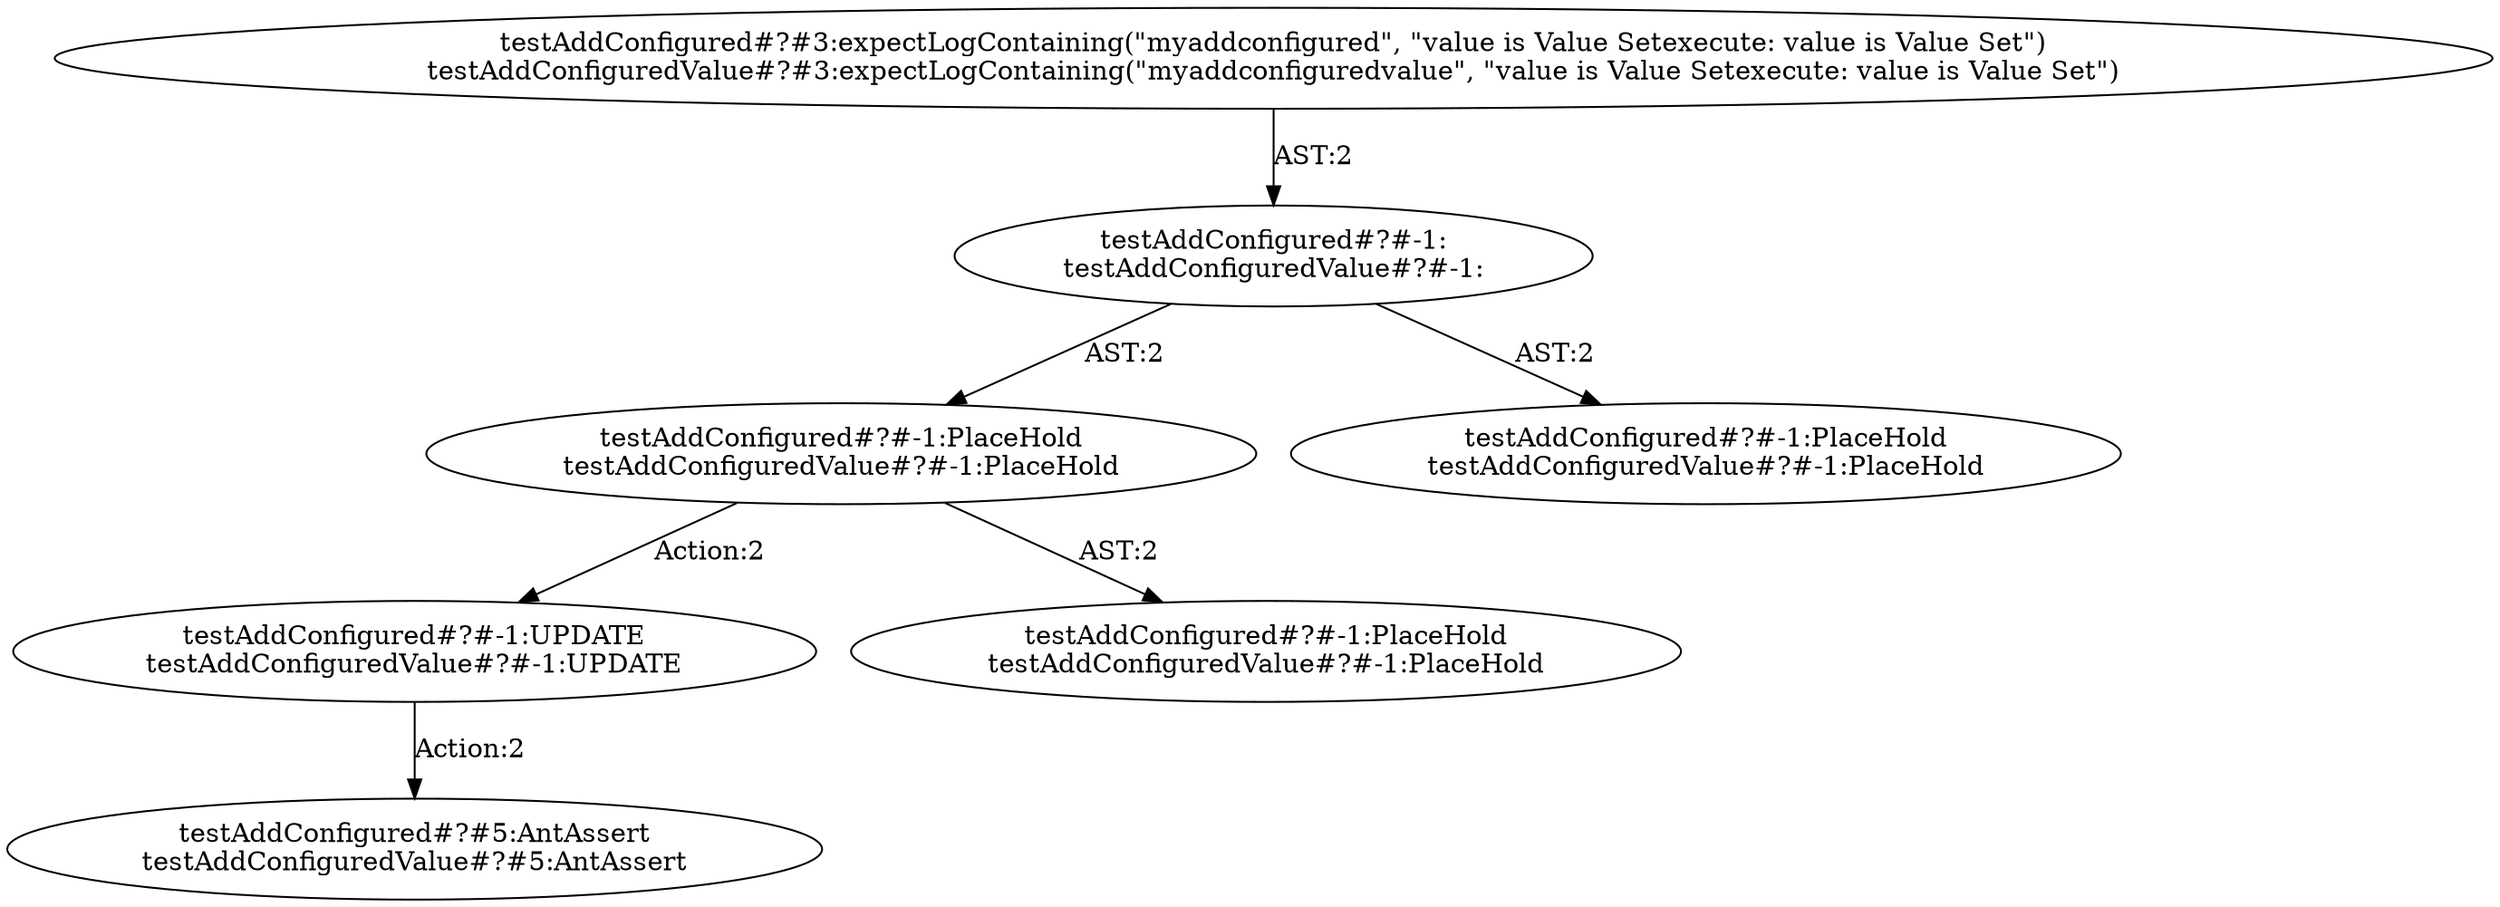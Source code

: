 digraph "Pattern" {
0 [label="testAddConfigured#?#-1:UPDATE
testAddConfiguredValue#?#-1:UPDATE" shape=ellipse]
1 [label="testAddConfigured#?#-1:PlaceHold
testAddConfiguredValue#?#-1:PlaceHold" shape=ellipse]
2 [label="testAddConfigured#?#-1:
testAddConfiguredValue#?#-1:" shape=ellipse]
3 [label="testAddConfigured#?#3:expectLogContaining(\"myaddconfigured\", \"value is Value Setexecute: value is Value Set\")
testAddConfiguredValue#?#3:expectLogContaining(\"myaddconfiguredvalue\", \"value is Value Setexecute: value is Value Set\")" shape=ellipse]
4 [label="testAddConfigured#?#-1:PlaceHold
testAddConfiguredValue#?#-1:PlaceHold" shape=ellipse]
5 [label="testAddConfigured#?#-1:PlaceHold
testAddConfiguredValue#?#-1:PlaceHold" shape=ellipse]
6 [label="testAddConfigured#?#5:AntAssert
testAddConfiguredValue#?#5:AntAssert" shape=ellipse]
0 -> 6 [label="Action:2"];
1 -> 0 [label="Action:2"];
1 -> 5 [label="AST:2"];
2 -> 1 [label="AST:2"];
2 -> 4 [label="AST:2"];
3 -> 2 [label="AST:2"];
}